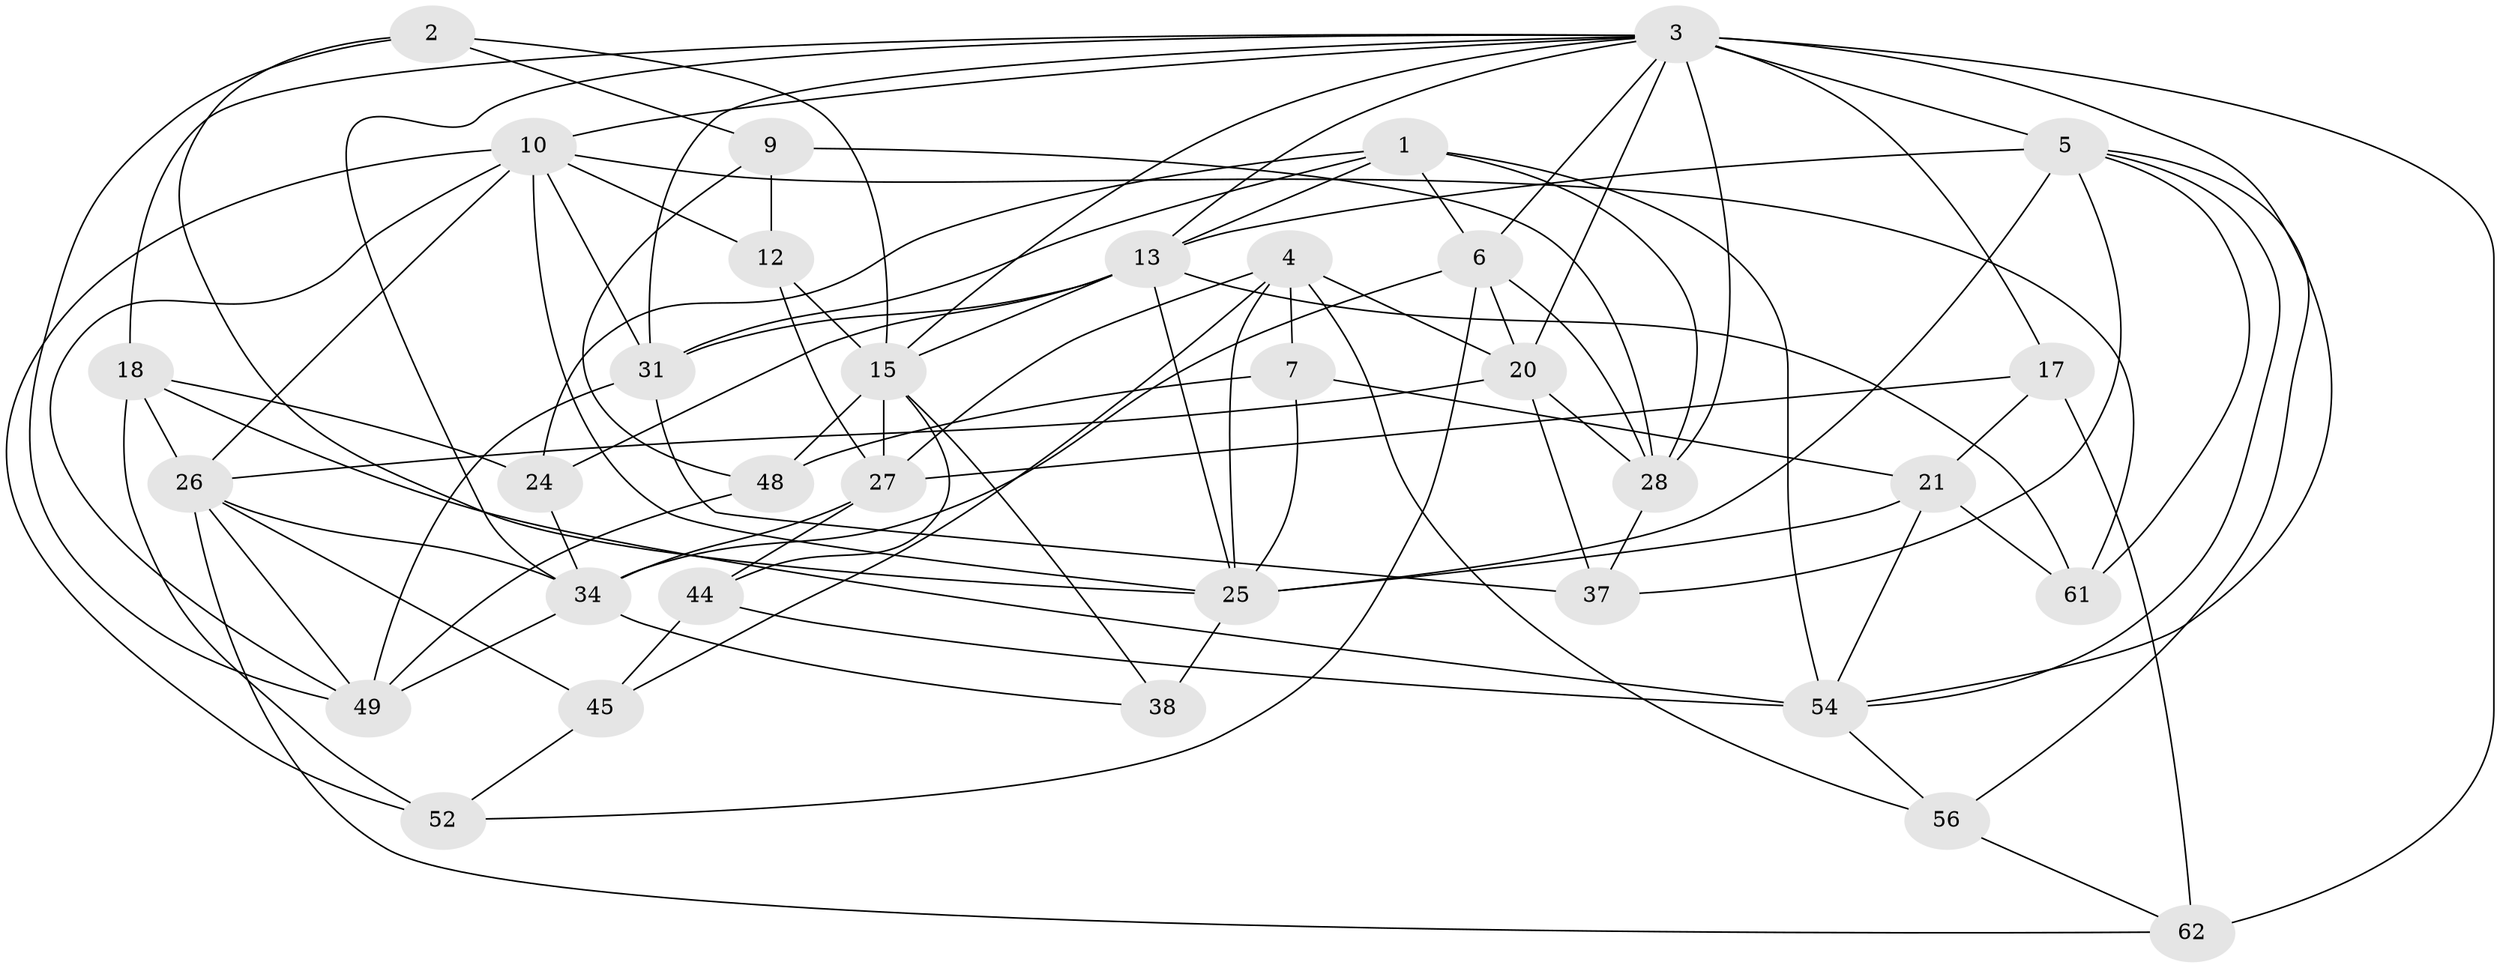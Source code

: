 // original degree distribution, {4: 1.0}
// Generated by graph-tools (version 1.1) at 2025/20/03/04/25 18:20:42]
// undirected, 34 vertices, 95 edges
graph export_dot {
graph [start="1"]
  node [color=gray90,style=filled];
  1 [super="+40"];
  2;
  3 [super="+8+22+16"];
  4 [super="+42"];
  5 [super="+41+14"];
  6 [super="+23"];
  7;
  9;
  10 [super="+11"];
  12;
  13 [super="+57+19"];
  15 [super="+67+60"];
  17;
  18 [super="+43"];
  20 [super="+47"];
  21 [super="+55"];
  24;
  25 [super="+68+30"];
  26 [super="+51+33+32"];
  27 [super="+36"];
  28 [super="+63"];
  31 [super="+46"];
  34 [super="+53+50"];
  37;
  38;
  44;
  45;
  48;
  49 [super="+65"];
  52;
  54 [super="+69+58"];
  56;
  61;
  62;
  1 -- 31;
  1 -- 6;
  1 -- 24;
  1 -- 13;
  1 -- 28;
  1 -- 54;
  2 -- 9;
  2 -- 49;
  2 -- 15;
  2 -- 25;
  3 -- 5 [weight=2];
  3 -- 18;
  3 -- 28;
  3 -- 62;
  3 -- 13;
  3 -- 6;
  3 -- 15;
  3 -- 34;
  3 -- 10;
  3 -- 17;
  3 -- 20;
  3 -- 54;
  3 -- 31;
  4 -- 27;
  4 -- 20;
  4 -- 25;
  4 -- 56;
  4 -- 45;
  4 -- 7;
  5 -- 37;
  5 -- 56;
  5 -- 13;
  5 -- 61;
  5 -- 25;
  5 -- 54;
  6 -- 28;
  6 -- 34;
  6 -- 20;
  6 -- 52;
  7 -- 48;
  7 -- 25;
  7 -- 21;
  9 -- 12;
  9 -- 48;
  9 -- 28;
  10 -- 12;
  10 -- 31;
  10 -- 26;
  10 -- 49;
  10 -- 52;
  10 -- 25;
  10 -- 61;
  12 -- 27;
  12 -- 15;
  13 -- 25;
  13 -- 15;
  13 -- 24;
  13 -- 61;
  13 -- 31;
  15 -- 44;
  15 -- 48;
  15 -- 38;
  15 -- 27;
  17 -- 27;
  17 -- 21;
  17 -- 62;
  18 -- 52;
  18 -- 24;
  18 -- 26;
  18 -- 54 [weight=2];
  20 -- 37;
  20 -- 28;
  20 -- 26;
  21 -- 25 [weight=2];
  21 -- 61;
  21 -- 54;
  24 -- 34;
  25 -- 38 [weight=2];
  26 -- 45;
  26 -- 62;
  26 -- 49;
  26 -- 34 [weight=2];
  27 -- 34;
  27 -- 44;
  28 -- 37;
  31 -- 37;
  31 -- 49;
  34 -- 49;
  34 -- 38;
  44 -- 45;
  44 -- 54;
  45 -- 52;
  48 -- 49;
  54 -- 56;
  56 -- 62;
}

